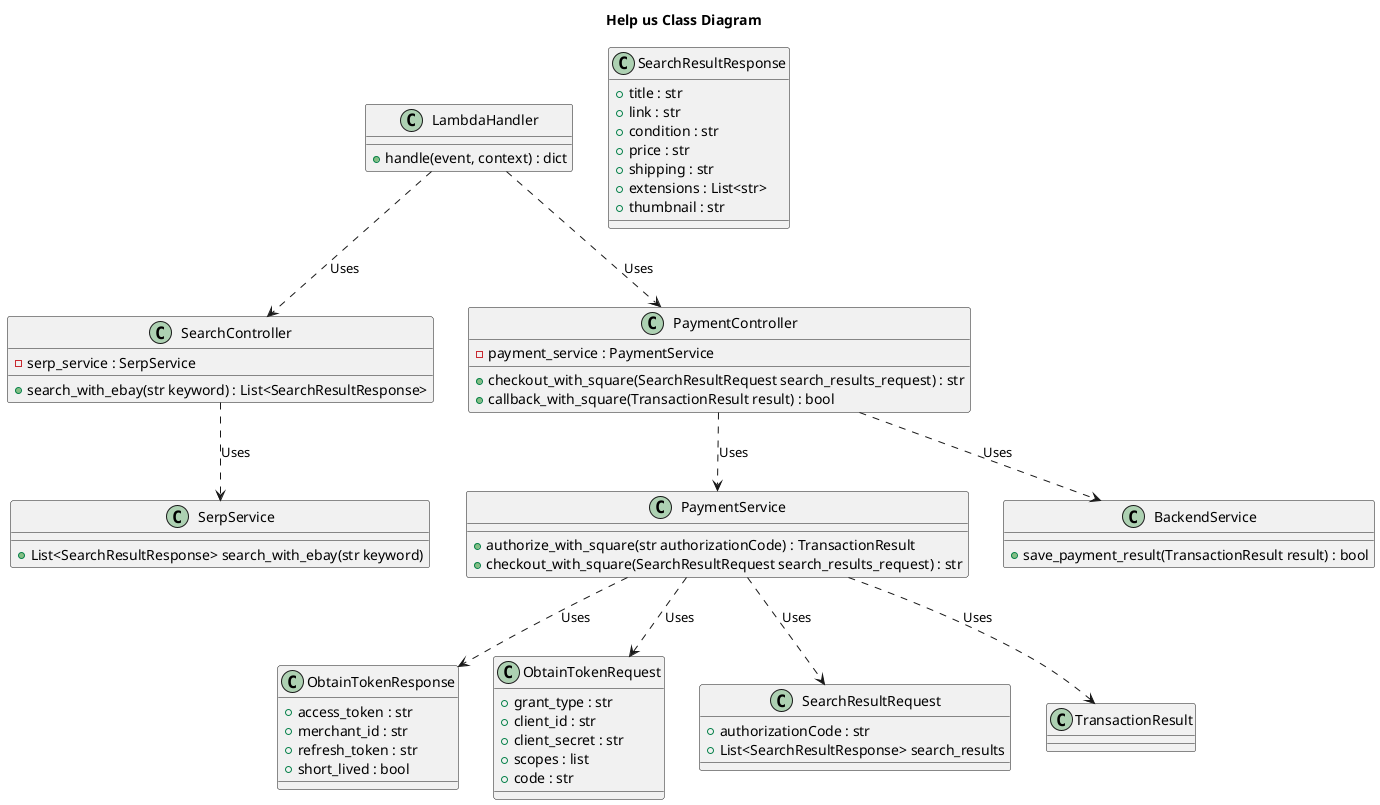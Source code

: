 @startuml "Help us Class Diagram"
title "Help us Class Diagram"

class ObtainTokenResponse {
    + access_token : str
    + merchant_id : str
    + refresh_token : str
    + short_lived : bool
}

class ObtainTokenRequest {
    + grant_type : str
    + client_id : str
    + client_secret : str
    + scopes : list
    + code : str
}

class SearchResultRequest {
    + authorizationCode : str
    + List<SearchResultResponse> search_results
}

class TransactionResult

class SerpService {
    + List<SearchResultResponse> search_with_ebay(str keyword)
}

class PaymentService {
    + authorize_with_square(str authorizationCode) : TransactionResult
    + checkout_with_square(SearchResultRequest search_results_request) : str
}

class BackendService {
    + save_payment_result(TransactionResult result) : bool
}

class SearchResultResponse {
    + title : str
    + link : str
    + condition : str
    + price : str
    + shipping : str
    + extensions : List<str>
    + thumbnail : str

}

class SearchController {
    - serp_service : SerpService
    + search_with_ebay(str keyword) : List<SearchResultResponse>
}

class PaymentController {
    - payment_service : PaymentService
    + checkout_with_square(SearchResultRequest search_results_request) : str
    + callback_with_square(TransactionResult result) : bool
}

class LambdaHandler {
    + handle(event, context) : dict
}


SearchController ..> SerpService : Uses

PaymentController ..> PaymentService : Uses

PaymentController ..> BackendService : Uses

PaymentService ..> ObtainTokenResponse : Uses

PaymentService ..> ObtainTokenRequest : Uses

PaymentService ..> TransactionResult : Uses

PaymentService ..> SearchResultRequest : Uses

LambdaHandler ..> PaymentController : Uses

LambdaHandler ..> SearchController : Uses

@enduml

